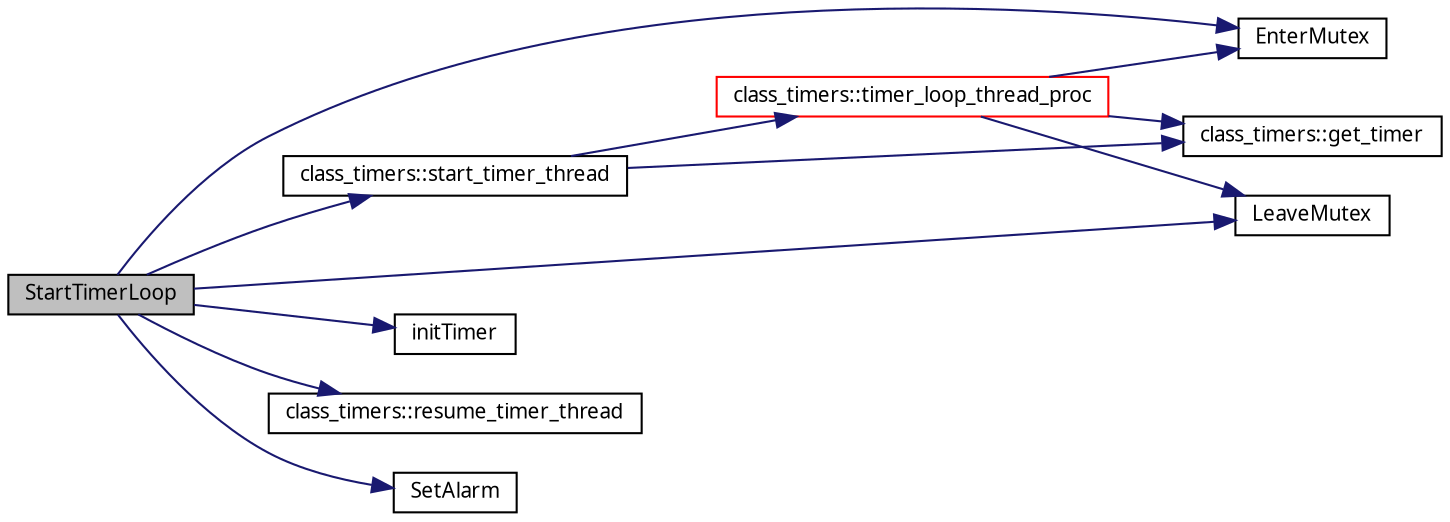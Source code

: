 digraph G
{
  edge [fontname="FreeSans.ttf",fontsize=10,labelfontname="FreeSans.ttf",labelfontsize=10];
  node [fontname="FreeSans.ttf",fontsize=10,shape=record];
  rankdir=LR;
  Node1 [label="StartTimerLoop",height=0.2,width=0.4,color="black", fillcolor="grey75", style="filled" fontcolor="black"];
  Node1 -> Node2 [color="midnightblue",fontsize=10,style="solid",fontname="FreeSans.ttf"];
  Node2 [label="EnterMutex",height=0.2,width=0.4,color="black", fillcolor="white", style="filled",URL="$timers__unix_8c.html#d7fee43b8a44cf8b7036853593044037"];
  Node1 -> Node3 [color="midnightblue",fontsize=10,style="solid",fontname="FreeSans.ttf"];
  Node3 [label="initTimer",height=0.2,width=0.4,color="black", fillcolor="white", style="filled",URL="$canOpenDriver_8c.html#02922529b60419a94afe8f369dda070b"];
  Node1 -> Node4 [color="midnightblue",fontsize=10,style="solid",fontname="FreeSans.ttf"];
  Node4 [label="LeaveMutex",height=0.2,width=0.4,color="black", fillcolor="white", style="filled",URL="$timers__unix_8c.html#73d9a4eb941fb20cf6b597840510394b"];
  Node1 -> Node5 [color="midnightblue",fontsize=10,style="solid",fontname="FreeSans.ttf"];
  Node5 [label="class_timers::resume_timer_thread",height=0.2,width=0.4,color="black", fillcolor="white", style="filled",URL="$classclass__timers.html#e0066fac671c6adb997d6c075487af89"];
  Node1 -> Node6 [color="midnightblue",fontsize=10,style="solid",fontname="FreeSans.ttf"];
  Node6 [label="SetAlarm",height=0.2,width=0.4,color="black", fillcolor="white", style="filled",URL="$timer_8c.html#11c2616d78f06ed9144ef662f757b128"];
  Node1 -> Node7 [color="midnightblue",fontsize=10,style="solid",fontname="FreeSans.ttf"];
  Node7 [label="class_timers::start_timer_thread",height=0.2,width=0.4,color="black", fillcolor="white", style="filled",URL="$classclass__timers.html#d857a63670354f41759f68d4ea29a0f5"];
  Node7 -> Node8 [color="midnightblue",fontsize=10,style="solid",fontname="FreeSans.ttf"];
  Node8 [label="class_timers::get_timer",height=0.2,width=0.4,color="black", fillcolor="white", style="filled",URL="$classclass__timers.html#e4fe19b5b56b72ce2601d74f6519bd0b"];
  Node7 -> Node9 [color="midnightblue",fontsize=10,style="solid",fontname="FreeSans.ttf"];
  Node9 [label="class_timers::timer_loop_thread_proc",height=0.2,width=0.4,color="red", fillcolor="white", style="filled",URL="$classclass__timers.html#a68dd5b6225b3519b4bc2a0280683c87"];
  Node9 -> Node2 [color="midnightblue",fontsize=10,style="solid",fontname="FreeSans.ttf"];
  Node9 -> Node8 [color="midnightblue",fontsize=10,style="solid",fontname="FreeSans.ttf"];
  Node9 -> Node4 [color="midnightblue",fontsize=10,style="solid",fontname="FreeSans.ttf"];
}
